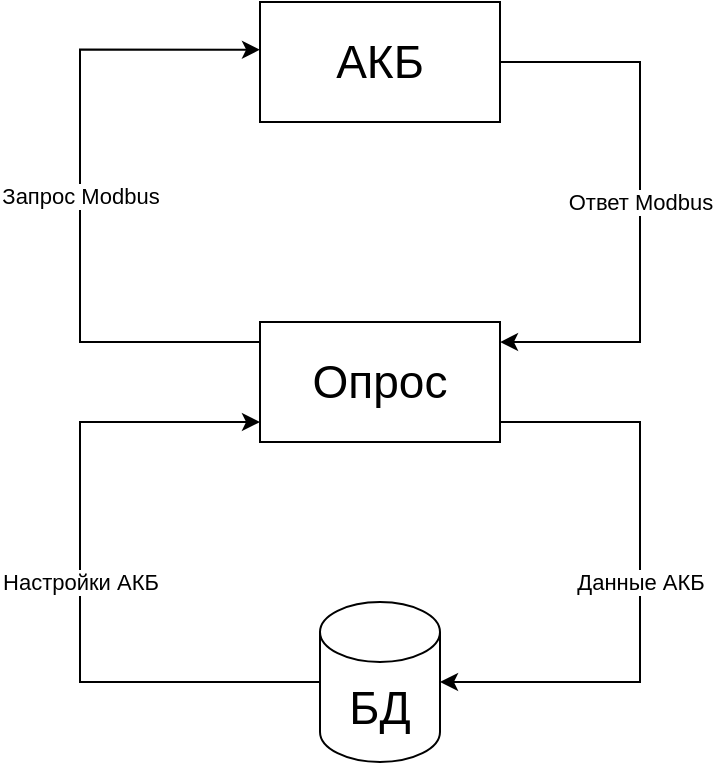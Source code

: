 <mxfile version="21.3.2" type="device">
  <diagram name="Страница 1" id="LffDF8HDIOryKLVSX-VX">
    <mxGraphModel dx="724" dy="427" grid="1" gridSize="10" guides="1" tooltips="1" connect="1" arrows="1" fold="1" page="1" pageScale="1" pageWidth="827" pageHeight="1169" math="0" shadow="0">
      <root>
        <mxCell id="0" />
        <mxCell id="1" parent="0" />
        <mxCell id="oQt99E4PcjbA2OIAFMXz-9" value="Ответ Modbus" style="edgeStyle=orthogonalEdgeStyle;rounded=0;orthogonalLoop=1;jettySize=auto;html=1;entryX=1;entryY=0.167;entryDx=0;entryDy=0;entryPerimeter=0;" edge="1" parent="1" source="oQt99E4PcjbA2OIAFMXz-1" target="oQt99E4PcjbA2OIAFMXz-2">
          <mxGeometry relative="1" as="geometry">
            <Array as="points">
              <mxPoint x="520" y="110" />
              <mxPoint x="520" y="250" />
            </Array>
          </mxGeometry>
        </mxCell>
        <mxCell id="oQt99E4PcjbA2OIAFMXz-1" value="&lt;font style=&quot;font-size: 23px;&quot;&gt;АКБ&lt;/font&gt;" style="rounded=0;whiteSpace=wrap;html=1;" vertex="1" parent="1">
          <mxGeometry x="330" y="80" width="120" height="60" as="geometry" />
        </mxCell>
        <mxCell id="oQt99E4PcjbA2OIAFMXz-6" value="Данные АКБ" style="edgeStyle=orthogonalEdgeStyle;rounded=0;orthogonalLoop=1;jettySize=auto;html=1;entryX=1;entryY=0.5;entryDx=0;entryDy=0;entryPerimeter=0;" edge="1" parent="1" source="oQt99E4PcjbA2OIAFMXz-2" target="oQt99E4PcjbA2OIAFMXz-3">
          <mxGeometry relative="1" as="geometry">
            <Array as="points">
              <mxPoint x="520" y="290" />
              <mxPoint x="520" y="420" />
            </Array>
          </mxGeometry>
        </mxCell>
        <mxCell id="oQt99E4PcjbA2OIAFMXz-8" value="Запрос Modbus" style="edgeStyle=orthogonalEdgeStyle;rounded=0;orthogonalLoop=1;jettySize=auto;html=1;entryX=0;entryY=0.397;entryDx=0;entryDy=0;entryPerimeter=0;" edge="1" parent="1" source="oQt99E4PcjbA2OIAFMXz-2" target="oQt99E4PcjbA2OIAFMXz-1">
          <mxGeometry relative="1" as="geometry">
            <Array as="points">
              <mxPoint x="240" y="250" />
              <mxPoint x="240" y="104" />
            </Array>
          </mxGeometry>
        </mxCell>
        <mxCell id="oQt99E4PcjbA2OIAFMXz-2" value="&lt;font style=&quot;font-size: 23px;&quot;&gt;Опрос&lt;/font&gt;" style="rounded=0;whiteSpace=wrap;html=1;" vertex="1" parent="1">
          <mxGeometry x="330" y="240" width="120" height="60" as="geometry" />
        </mxCell>
        <mxCell id="oQt99E4PcjbA2OIAFMXz-7" value="Настройки АКБ" style="edgeStyle=orthogonalEdgeStyle;rounded=0;orthogonalLoop=1;jettySize=auto;html=1;" edge="1" parent="1" source="oQt99E4PcjbA2OIAFMXz-3">
          <mxGeometry relative="1" as="geometry">
            <mxPoint x="330" y="290" as="targetPoint" />
            <Array as="points">
              <mxPoint x="240" y="420" />
              <mxPoint x="240" y="290" />
              <mxPoint x="330" y="290" />
            </Array>
          </mxGeometry>
        </mxCell>
        <mxCell id="oQt99E4PcjbA2OIAFMXz-3" value="&lt;font style=&quot;font-size: 23px;&quot;&gt;БД&lt;/font&gt;" style="shape=cylinder3;whiteSpace=wrap;html=1;boundedLbl=1;backgroundOutline=1;size=15;" vertex="1" parent="1">
          <mxGeometry x="360" y="380" width="60" height="80" as="geometry" />
        </mxCell>
      </root>
    </mxGraphModel>
  </diagram>
</mxfile>
